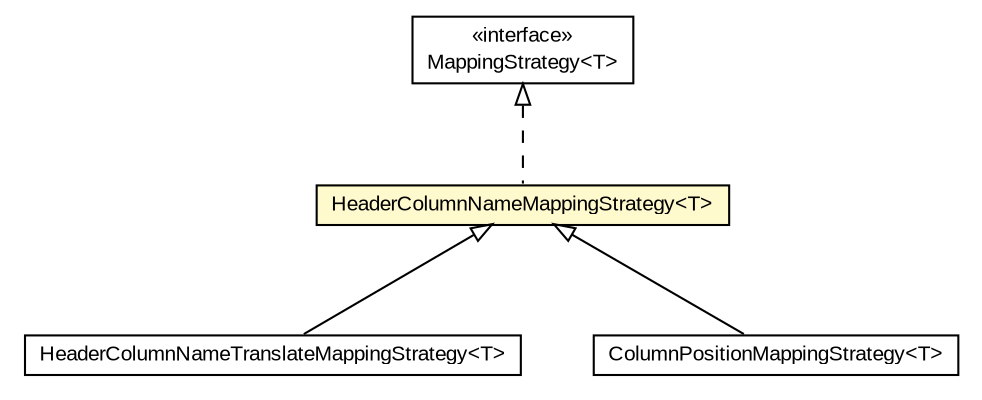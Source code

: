 #!/usr/local/bin/dot
#
# Class diagram 
# Generated by UMLGraph version 5.1 (http://www.umlgraph.org/)
#

digraph G {
	edge [fontname="arial",fontsize=10,labelfontname="arial",labelfontsize=10];
	node [fontname="arial",fontsize=10,shape=plaintext];
	nodesep=0.25;
	ranksep=0.5;
	// au.com.bytecode.opencsv.bean.MappingStrategy<T>
	c551 [label=<<table title="au.com.bytecode.opencsv.bean.MappingStrategy" border="0" cellborder="1" cellspacing="0" cellpadding="2" port="p" href="./MappingStrategy.html">
		<tr><td><table border="0" cellspacing="0" cellpadding="1">
<tr><td align="center" balign="center"> &#171;interface&#187; </td></tr>
<tr><td align="center" balign="center"> MappingStrategy&lt;T&gt; </td></tr>
		</table></td></tr>
		</table>>, fontname="arial", fontcolor="black", fontsize=10.0];
	// au.com.bytecode.opencsv.bean.HeaderColumnNameTranslateMappingStrategy<T>
	c552 [label=<<table title="au.com.bytecode.opencsv.bean.HeaderColumnNameTranslateMappingStrategy" border="0" cellborder="1" cellspacing="0" cellpadding="2" port="p" href="./HeaderColumnNameTranslateMappingStrategy.html">
		<tr><td><table border="0" cellspacing="0" cellpadding="1">
<tr><td align="center" balign="center"> HeaderColumnNameTranslateMappingStrategy&lt;T&gt; </td></tr>
		</table></td></tr>
		</table>>, fontname="arial", fontcolor="black", fontsize=10.0];
	// au.com.bytecode.opencsv.bean.HeaderColumnNameMappingStrategy<T>
	c553 [label=<<table title="au.com.bytecode.opencsv.bean.HeaderColumnNameMappingStrategy" border="0" cellborder="1" cellspacing="0" cellpadding="2" port="p" bgcolor="lemonChiffon" href="./HeaderColumnNameMappingStrategy.html">
		<tr><td><table border="0" cellspacing="0" cellpadding="1">
<tr><td align="center" balign="center"> HeaderColumnNameMappingStrategy&lt;T&gt; </td></tr>
		</table></td></tr>
		</table>>, fontname="arial", fontcolor="black", fontsize=10.0];
	// au.com.bytecode.opencsv.bean.ColumnPositionMappingStrategy<T>
	c555 [label=<<table title="au.com.bytecode.opencsv.bean.ColumnPositionMappingStrategy" border="0" cellborder="1" cellspacing="0" cellpadding="2" port="p" href="./ColumnPositionMappingStrategy.html">
		<tr><td><table border="0" cellspacing="0" cellpadding="1">
<tr><td align="center" balign="center"> ColumnPositionMappingStrategy&lt;T&gt; </td></tr>
		</table></td></tr>
		</table>>, fontname="arial", fontcolor="black", fontsize=10.0];
	//au.com.bytecode.opencsv.bean.HeaderColumnNameTranslateMappingStrategy<T> extends au.com.bytecode.opencsv.bean.HeaderColumnNameMappingStrategy<T>
	c553:p -> c552:p [dir=back,arrowtail=empty];
	//au.com.bytecode.opencsv.bean.HeaderColumnNameMappingStrategy<T> implements au.com.bytecode.opencsv.bean.MappingStrategy<T>
	c551:p -> c553:p [dir=back,arrowtail=empty,style=dashed];
	//au.com.bytecode.opencsv.bean.ColumnPositionMappingStrategy<T> extends au.com.bytecode.opencsv.bean.HeaderColumnNameMappingStrategy<T>
	c553:p -> c555:p [dir=back,arrowtail=empty];
}

